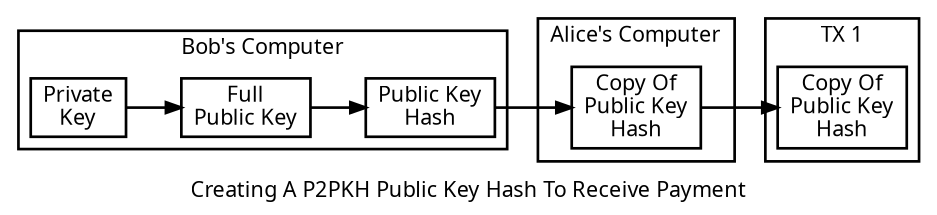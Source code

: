 digraph blockchain {

size=6.25;

//splines = "false";
rankdir=LR;
//ranksep=0.1;
//splines=ortho;

node [ fontname="Sans", shape = box, penwidth = 1.75 ];
edge [ fontname="Sans", penwidth = 1.75 ];
graph [ fontname="Sans" ];
penwidth = 1.75;

subgraph cluster_bob {
    private_key [ label = "Private\nKey" ];
    full_public_key [ label = "Full\nPublic Key" ];
    pubkey_hash [ label = "Public Key\nHash" ];

    label = "Bob's Computer"
}

subgraph cluster_alice {
    spender_pubkey_hash [ label = "Copy Of\nPublic Key\nHash" ];

    label = "Alice's Computer"
}

subgraph cluster_tx1 {
    tx1_pubkey_hash [ label = "Copy Of\nPublic Key\nHash" ];

    label = "TX 1"
}


private_key -> full_public_key -> pubkey_hash -> spender_pubkey_hash -> tx1_pubkey_hash;




label = "Creating A P2PKH Public Key Hash To Receive Payment"
}
